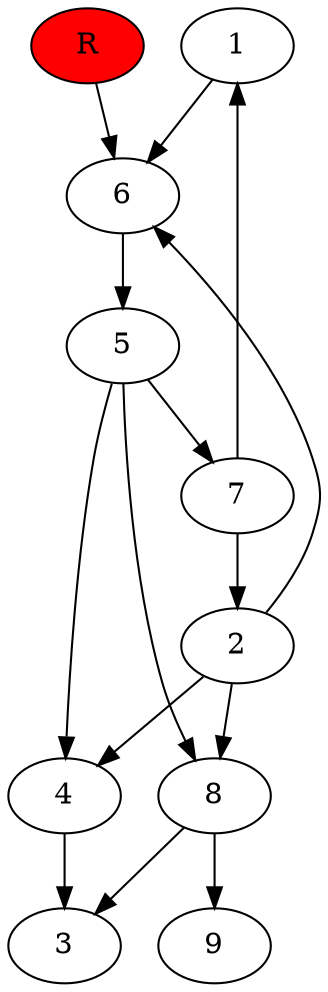 digraph prb80488 {
	1
	2
	3
	4
	5
	6
	7
	8
	R [fillcolor="#ff0000" style=filled]
	1 -> 6
	2 -> 4
	2 -> 6
	2 -> 8
	4 -> 3
	5 -> 4
	5 -> 7
	5 -> 8
	6 -> 5
	7 -> 1
	7 -> 2
	8 -> 3
	8 -> 9
	R -> 6
}
